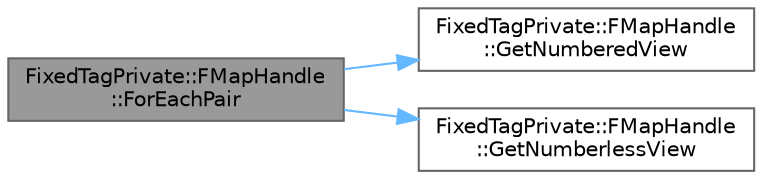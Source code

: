 digraph "FixedTagPrivate::FMapHandle::ForEachPair"
{
 // INTERACTIVE_SVG=YES
 // LATEX_PDF_SIZE
  bgcolor="transparent";
  edge [fontname=Helvetica,fontsize=10,labelfontname=Helvetica,labelfontsize=10];
  node [fontname=Helvetica,fontsize=10,shape=box,height=0.2,width=0.4];
  rankdir="LR";
  Node1 [id="Node000001",label="FixedTagPrivate::FMapHandle\l::ForEachPair",height=0.2,width=0.4,color="gray40", fillcolor="grey60", style="filled", fontcolor="black",tooltip=" "];
  Node1 -> Node2 [id="edge1_Node000001_Node000002",color="steelblue1",style="solid",tooltip=" "];
  Node2 [id="Node000002",label="FixedTagPrivate::FMapHandle\l::GetNumberedView",height=0.2,width=0.4,color="grey40", fillcolor="white", style="filled",URL="$de/de3/structFixedTagPrivate_1_1FMapHandle.html#aa841842852bf7f3b7415ab7e173dccb5",tooltip=" "];
  Node1 -> Node3 [id="edge2_Node000001_Node000003",color="steelblue1",style="solid",tooltip=" "];
  Node3 [id="Node000003",label="FixedTagPrivate::FMapHandle\l::GetNumberlessView",height=0.2,width=0.4,color="grey40", fillcolor="white", style="filled",URL="$de/de3/structFixedTagPrivate_1_1FMapHandle.html#a8679d390e681664b7e7b15f33b340266",tooltip=" "];
}
